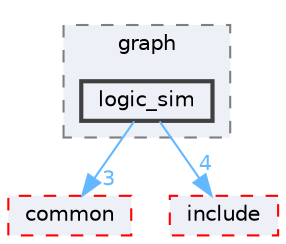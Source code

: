 digraph "external/taskflow/3rd-party/tbb/examples/graph/logic_sim"
{
 // LATEX_PDF_SIZE
  bgcolor="transparent";
  edge [fontname=Helvetica,fontsize=10,labelfontname=Helvetica,labelfontsize=10];
  node [fontname=Helvetica,fontsize=10,shape=box,height=0.2,width=0.4];
  compound=true
  subgraph clusterdir_5c1ff9a9d529b3731c40a8c08de40ad5 {
    graph [ bgcolor="#edf0f7", pencolor="grey50", label="graph", fontname=Helvetica,fontsize=10 style="filled,dashed", URL="dir_5c1ff9a9d529b3731c40a8c08de40ad5.html",tooltip=""]
  dir_63b33026175dce65f2bb2e303a7b0243 [label="logic_sim", fillcolor="#edf0f7", color="grey25", style="filled,bold", URL="dir_63b33026175dce65f2bb2e303a7b0243.html",tooltip=""];
  }
  dir_54703c436fa5ff1ab20c927331cf8a3a [label="common", fillcolor="#edf0f7", color="red", style="filled,dashed", URL="dir_54703c436fa5ff1ab20c927331cf8a3a.html",tooltip=""];
  dir_9a108c806b4257aefe6c62ce1f799fad [label="include", fillcolor="#edf0f7", color="red", style="filled,dashed", URL="dir_9a108c806b4257aefe6c62ce1f799fad.html",tooltip=""];
  dir_63b33026175dce65f2bb2e303a7b0243->dir_54703c436fa5ff1ab20c927331cf8a3a [headlabel="3", labeldistance=1.5 headhref="dir_000461_000148.html" href="dir_000461_000148.html" color="steelblue1" fontcolor="steelblue1"];
  dir_63b33026175dce65f2bb2e303a7b0243->dir_9a108c806b4257aefe6c62ce1f799fad [headlabel="4", labeldistance=1.5 headhref="dir_000461_000389.html" href="dir_000461_000389.html" color="steelblue1" fontcolor="steelblue1"];
}
